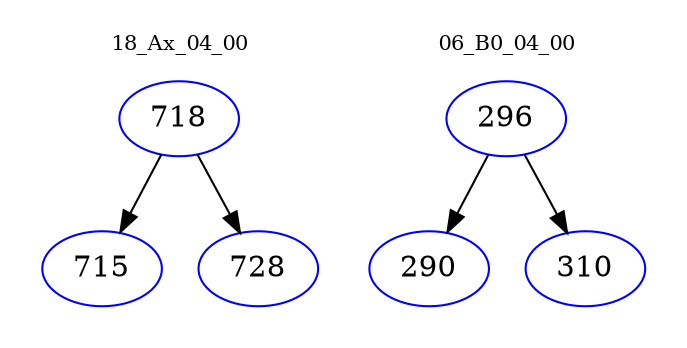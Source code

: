 digraph{
subgraph cluster_0 {
color = white
label = "18_Ax_04_00";
fontsize=10;
T0_718 [label="718", color="blue"]
T0_718 -> T0_715 [color="black"]
T0_715 [label="715", color="blue"]
T0_718 -> T0_728 [color="black"]
T0_728 [label="728", color="blue"]
}
subgraph cluster_1 {
color = white
label = "06_B0_04_00";
fontsize=10;
T1_296 [label="296", color="blue"]
T1_296 -> T1_290 [color="black"]
T1_290 [label="290", color="blue"]
T1_296 -> T1_310 [color="black"]
T1_310 [label="310", color="blue"]
}
}
